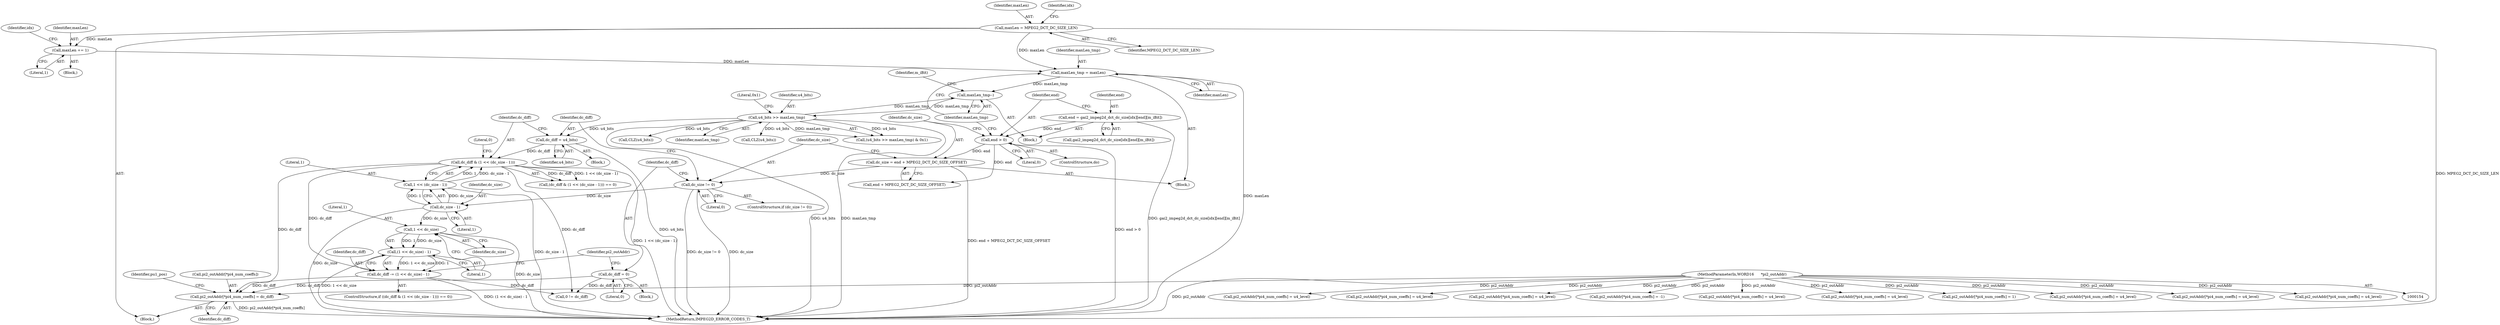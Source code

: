 digraph "0_Android_227c1f829127405e21dab1664393050c652ef71e@array" {
"1000305" [label="(Call,pi2_outAddr[*pi4_num_coeffs] = dc_diff)"];
"1000285" [label="(Call,dc_diff & (1 << (dc_size - 1)))"];
"1000280" [label="(Call,dc_diff = u4_bits)"];
"1000253" [label="(Call,u4_bits >> maxLen_tmp)"];
"1000246" [label="(Call,maxLen_tmp--)"];
"1000240" [label="(Call,maxLen_tmp = maxLen)"];
"1000218" [label="(Call,maxLen = MPEG2_DCT_DC_SIZE_LEN)"];
"1000229" [label="(Call,maxLen += 1)"];
"1000287" [label="(Call,1 << (dc_size - 1))"];
"1000289" [label="(Call,dc_size - 1)"];
"1000275" [label="(Call,dc_size != 0)"];
"1000269" [label="(Call,dc_size = end + MPEG2_DCT_DC_SIZE_OFFSET)"];
"1000266" [label="(Call,end > 0)"];
"1000257" [label="(Call,end = gai2_impeg2d_dct_dc_size[idx][end][m_iBit])"];
"1000293" [label="(Call,dc_diff -= (1 << dc_size) - 1)"];
"1000295" [label="(Call,(1 << dc_size) - 1)"];
"1000296" [label="(Call,1 << dc_size)"];
"1000302" [label="(Call,dc_diff = 0)"];
"1000156" [label="(MethodParameterIn,WORD16      *pi2_outAddr)"];
"1000234" [label="(Block,)"];
"1000288" [label="(Literal,1)"];
"1000252" [label="(Call,(u4_bits >> maxLen_tmp) & 0x1)"];
"1000283" [label="(ControlStructure,if ((dc_diff & (1 << (dc_size - 1))) == 0))"];
"1000307" [label="(Identifier,pi2_outAddr)"];
"1000305" [label="(Call,pi2_outAddr[*pi4_num_coeffs] = dc_diff)"];
"1000289" [label="(Call,dc_size - 1)"];
"1000258" [label="(Identifier,end)"];
"1000592" [label="(Call,pi2_outAddr[*pi4_num_coeffs] = u4_level)"];
"1000253" [label="(Call,u4_bits >> maxLen_tmp)"];
"1000482" [label="(Call,pi2_outAddr[*pi4_num_coeffs] = u4_level)"];
"1000291" [label="(Literal,1)"];
"1000303" [label="(Identifier,dc_diff)"];
"1000268" [label="(Literal,0)"];
"1000219" [label="(Identifier,maxLen)"];
"1000919" [label="(Call,pi2_outAddr[*pi4_num_coeffs] = u4_level)"];
"1000156" [label="(MethodParameterIn,WORD16      *pi2_outAddr)"];
"1000287" [label="(Call,1 << (dc_size - 1))"];
"1000213" [label="(Block,)"];
"1000323" [label="(Call,0 != dc_diff)"];
"1000764" [label="(Call,CLZ(u4_bits))"];
"1000306" [label="(Call,pi2_outAddr[*pi4_num_coeffs])"];
"1000277" [label="(Literal,0)"];
"1000295" [label="(Call,(1 << dc_size) - 1)"];
"1000294" [label="(Identifier,dc_diff)"];
"1000349" [label="(Call,pi2_outAddr[*pi4_num_coeffs] = -1)"];
"1000978" [label="(Call,pi2_outAddr[*pi4_num_coeffs] = u4_level)"];
"1001048" [label="(Call,pi2_outAddr[*pi4_num_coeffs] = u4_level)"];
"1000233" [label="(Identifier,idx)"];
"1000229" [label="(Call,maxLen += 1)"];
"1000302" [label="(Call,dc_diff = 0)"];
"1000254" [label="(Identifier,u4_bits)"];
"1000241" [label="(Identifier,maxLen_tmp)"];
"1000276" [label="(Identifier,dc_size)"];
"1000269" [label="(Call,dc_size = end + MPEG2_DCT_DC_SIZE_OFFSET)"];
"1000231" [label="(Literal,1)"];
"1000304" [label="(Literal,0)"];
"1000282" [label="(Identifier,u4_bits)"];
"1000218" [label="(Call,maxLen = MPEG2_DCT_DC_SIZE_LEN)"];
"1000296" [label="(Call,1 << dc_size)"];
"1000292" [label="(Literal,0)"];
"1000266" [label="(Call,end > 0)"];
"1000228" [label="(Block,)"];
"1000275" [label="(Call,dc_size != 0)"];
"1000242" [label="(Identifier,maxLen)"];
"1000270" [label="(Identifier,dc_size)"];
"1000257" [label="(Call,end = gai2_impeg2d_dct_dc_size[idx][end][m_iBit])"];
"1000284" [label="(Call,(dc_diff & (1 << (dc_size - 1))) == 0)"];
"1000255" [label="(Identifier,maxLen_tmp)"];
"1000358" [label="(Call,pi2_outAddr[*pi4_num_coeffs] = 1)"];
"1000313" [label="(Identifier,pu1_pos)"];
"1000245" [label="(Block,)"];
"1000310" [label="(Identifier,dc_diff)"];
"1001092" [label="(MethodReturn,IMPEG2D_ERROR_CODES_T)"];
"1000249" [label="(Identifier,m_iBit)"];
"1000286" [label="(Identifier,dc_diff)"];
"1000297" [label="(Literal,1)"];
"1000721" [label="(Call,pi2_outAddr[*pi4_num_coeffs] = u4_level)"];
"1000293" [label="(Call,dc_diff -= (1 << dc_size) - 1)"];
"1000247" [label="(Identifier,maxLen_tmp)"];
"1000278" [label="(Block,)"];
"1000267" [label="(Identifier,end)"];
"1000301" [label="(Block,)"];
"1000426" [label="(Call,CLZ(u4_bits))"];
"1000220" [label="(Identifier,MPEG2_DCT_DC_SIZE_LEN)"];
"1000222" [label="(Identifier,idx)"];
"1000299" [label="(Literal,1)"];
"1000298" [label="(Identifier,dc_size)"];
"1000256" [label="(Literal,0x1)"];
"1000271" [label="(Call,end + MPEG2_DCT_DC_SIZE_OFFSET)"];
"1000259" [label="(Call,gai2_impeg2d_dct_dc_size[idx][end][m_iBit])"];
"1000246" [label="(Call,maxLen_tmp--)"];
"1000240" [label="(Call,maxLen_tmp = maxLen)"];
"1000230" [label="(Identifier,maxLen)"];
"1000822" [label="(Call,pi2_outAddr[*pi4_num_coeffs] = u4_level)"];
"1000244" [label="(ControlStructure,do)"];
"1000280" [label="(Call,dc_diff = u4_bits)"];
"1000281" [label="(Identifier,dc_diff)"];
"1000285" [label="(Call,dc_diff & (1 << (dc_size - 1)))"];
"1000290" [label="(Identifier,dc_size)"];
"1000274" [label="(ControlStructure,if (dc_size != 0))"];
"1000651" [label="(Call,pi2_outAddr[*pi4_num_coeffs] = u4_level)"];
"1000305" -> "1000213"  [label="AST: "];
"1000305" -> "1000310"  [label="CFG: "];
"1000306" -> "1000305"  [label="AST: "];
"1000310" -> "1000305"  [label="AST: "];
"1000313" -> "1000305"  [label="CFG: "];
"1000305" -> "1001092"  [label="DDG: pi2_outAddr[*pi4_num_coeffs]"];
"1000285" -> "1000305"  [label="DDG: dc_diff"];
"1000293" -> "1000305"  [label="DDG: dc_diff"];
"1000302" -> "1000305"  [label="DDG: dc_diff"];
"1000156" -> "1000305"  [label="DDG: pi2_outAddr"];
"1000285" -> "1000284"  [label="AST: "];
"1000285" -> "1000287"  [label="CFG: "];
"1000286" -> "1000285"  [label="AST: "];
"1000287" -> "1000285"  [label="AST: "];
"1000292" -> "1000285"  [label="CFG: "];
"1000285" -> "1001092"  [label="DDG: 1 << (dc_size - 1)"];
"1000285" -> "1000284"  [label="DDG: dc_diff"];
"1000285" -> "1000284"  [label="DDG: 1 << (dc_size - 1)"];
"1000280" -> "1000285"  [label="DDG: dc_diff"];
"1000287" -> "1000285"  [label="DDG: 1"];
"1000287" -> "1000285"  [label="DDG: dc_size - 1"];
"1000285" -> "1000293"  [label="DDG: dc_diff"];
"1000285" -> "1000323"  [label="DDG: dc_diff"];
"1000280" -> "1000278"  [label="AST: "];
"1000280" -> "1000282"  [label="CFG: "];
"1000281" -> "1000280"  [label="AST: "];
"1000282" -> "1000280"  [label="AST: "];
"1000286" -> "1000280"  [label="CFG: "];
"1000280" -> "1001092"  [label="DDG: u4_bits"];
"1000253" -> "1000280"  [label="DDG: u4_bits"];
"1000253" -> "1000252"  [label="AST: "];
"1000253" -> "1000255"  [label="CFG: "];
"1000254" -> "1000253"  [label="AST: "];
"1000255" -> "1000253"  [label="AST: "];
"1000256" -> "1000253"  [label="CFG: "];
"1000253" -> "1001092"  [label="DDG: maxLen_tmp"];
"1000253" -> "1001092"  [label="DDG: u4_bits"];
"1000253" -> "1000246"  [label="DDG: maxLen_tmp"];
"1000253" -> "1000252"  [label="DDG: u4_bits"];
"1000253" -> "1000252"  [label="DDG: maxLen_tmp"];
"1000246" -> "1000253"  [label="DDG: maxLen_tmp"];
"1000253" -> "1000426"  [label="DDG: u4_bits"];
"1000253" -> "1000764"  [label="DDG: u4_bits"];
"1000246" -> "1000245"  [label="AST: "];
"1000246" -> "1000247"  [label="CFG: "];
"1000247" -> "1000246"  [label="AST: "];
"1000249" -> "1000246"  [label="CFG: "];
"1000240" -> "1000246"  [label="DDG: maxLen_tmp"];
"1000240" -> "1000234"  [label="AST: "];
"1000240" -> "1000242"  [label="CFG: "];
"1000241" -> "1000240"  [label="AST: "];
"1000242" -> "1000240"  [label="AST: "];
"1000247" -> "1000240"  [label="CFG: "];
"1000240" -> "1001092"  [label="DDG: maxLen"];
"1000218" -> "1000240"  [label="DDG: maxLen"];
"1000229" -> "1000240"  [label="DDG: maxLen"];
"1000218" -> "1000213"  [label="AST: "];
"1000218" -> "1000220"  [label="CFG: "];
"1000219" -> "1000218"  [label="AST: "];
"1000220" -> "1000218"  [label="AST: "];
"1000222" -> "1000218"  [label="CFG: "];
"1000218" -> "1001092"  [label="DDG: MPEG2_DCT_DC_SIZE_LEN"];
"1000218" -> "1000229"  [label="DDG: maxLen"];
"1000229" -> "1000228"  [label="AST: "];
"1000229" -> "1000231"  [label="CFG: "];
"1000230" -> "1000229"  [label="AST: "];
"1000231" -> "1000229"  [label="AST: "];
"1000233" -> "1000229"  [label="CFG: "];
"1000287" -> "1000289"  [label="CFG: "];
"1000288" -> "1000287"  [label="AST: "];
"1000289" -> "1000287"  [label="AST: "];
"1000287" -> "1001092"  [label="DDG: dc_size - 1"];
"1000289" -> "1000287"  [label="DDG: dc_size"];
"1000289" -> "1000287"  [label="DDG: 1"];
"1000289" -> "1000291"  [label="CFG: "];
"1000290" -> "1000289"  [label="AST: "];
"1000291" -> "1000289"  [label="AST: "];
"1000289" -> "1001092"  [label="DDG: dc_size"];
"1000275" -> "1000289"  [label="DDG: dc_size"];
"1000289" -> "1000296"  [label="DDG: dc_size"];
"1000275" -> "1000274"  [label="AST: "];
"1000275" -> "1000277"  [label="CFG: "];
"1000276" -> "1000275"  [label="AST: "];
"1000277" -> "1000275"  [label="AST: "];
"1000281" -> "1000275"  [label="CFG: "];
"1000303" -> "1000275"  [label="CFG: "];
"1000275" -> "1001092"  [label="DDG: dc_size != 0"];
"1000275" -> "1001092"  [label="DDG: dc_size"];
"1000269" -> "1000275"  [label="DDG: dc_size"];
"1000269" -> "1000234"  [label="AST: "];
"1000269" -> "1000271"  [label="CFG: "];
"1000270" -> "1000269"  [label="AST: "];
"1000271" -> "1000269"  [label="AST: "];
"1000276" -> "1000269"  [label="CFG: "];
"1000269" -> "1001092"  [label="DDG: end + MPEG2_DCT_DC_SIZE_OFFSET"];
"1000266" -> "1000269"  [label="DDG: end"];
"1000266" -> "1000244"  [label="AST: "];
"1000266" -> "1000268"  [label="CFG: "];
"1000267" -> "1000266"  [label="AST: "];
"1000268" -> "1000266"  [label="AST: "];
"1000247" -> "1000266"  [label="CFG: "];
"1000270" -> "1000266"  [label="CFG: "];
"1000266" -> "1001092"  [label="DDG: end > 0"];
"1000257" -> "1000266"  [label="DDG: end"];
"1000266" -> "1000271"  [label="DDG: end"];
"1000257" -> "1000245"  [label="AST: "];
"1000257" -> "1000259"  [label="CFG: "];
"1000258" -> "1000257"  [label="AST: "];
"1000259" -> "1000257"  [label="AST: "];
"1000267" -> "1000257"  [label="CFG: "];
"1000257" -> "1001092"  [label="DDG: gai2_impeg2d_dct_dc_size[idx][end][m_iBit]"];
"1000293" -> "1000283"  [label="AST: "];
"1000293" -> "1000295"  [label="CFG: "];
"1000294" -> "1000293"  [label="AST: "];
"1000295" -> "1000293"  [label="AST: "];
"1000307" -> "1000293"  [label="CFG: "];
"1000293" -> "1001092"  [label="DDG: (1 << dc_size) - 1"];
"1000295" -> "1000293"  [label="DDG: 1 << dc_size"];
"1000295" -> "1000293"  [label="DDG: 1"];
"1000293" -> "1000323"  [label="DDG: dc_diff"];
"1000295" -> "1000299"  [label="CFG: "];
"1000296" -> "1000295"  [label="AST: "];
"1000299" -> "1000295"  [label="AST: "];
"1000295" -> "1001092"  [label="DDG: 1 << dc_size"];
"1000296" -> "1000295"  [label="DDG: 1"];
"1000296" -> "1000295"  [label="DDG: dc_size"];
"1000296" -> "1000298"  [label="CFG: "];
"1000297" -> "1000296"  [label="AST: "];
"1000298" -> "1000296"  [label="AST: "];
"1000299" -> "1000296"  [label="CFG: "];
"1000296" -> "1001092"  [label="DDG: dc_size"];
"1000302" -> "1000301"  [label="AST: "];
"1000302" -> "1000304"  [label="CFG: "];
"1000303" -> "1000302"  [label="AST: "];
"1000304" -> "1000302"  [label="AST: "];
"1000307" -> "1000302"  [label="CFG: "];
"1000302" -> "1000323"  [label="DDG: dc_diff"];
"1000156" -> "1000154"  [label="AST: "];
"1000156" -> "1001092"  [label="DDG: pi2_outAddr"];
"1000156" -> "1000349"  [label="DDG: pi2_outAddr"];
"1000156" -> "1000358"  [label="DDG: pi2_outAddr"];
"1000156" -> "1000482"  [label="DDG: pi2_outAddr"];
"1000156" -> "1000592"  [label="DDG: pi2_outAddr"];
"1000156" -> "1000651"  [label="DDG: pi2_outAddr"];
"1000156" -> "1000721"  [label="DDG: pi2_outAddr"];
"1000156" -> "1000822"  [label="DDG: pi2_outAddr"];
"1000156" -> "1000919"  [label="DDG: pi2_outAddr"];
"1000156" -> "1000978"  [label="DDG: pi2_outAddr"];
"1000156" -> "1001048"  [label="DDG: pi2_outAddr"];
}
